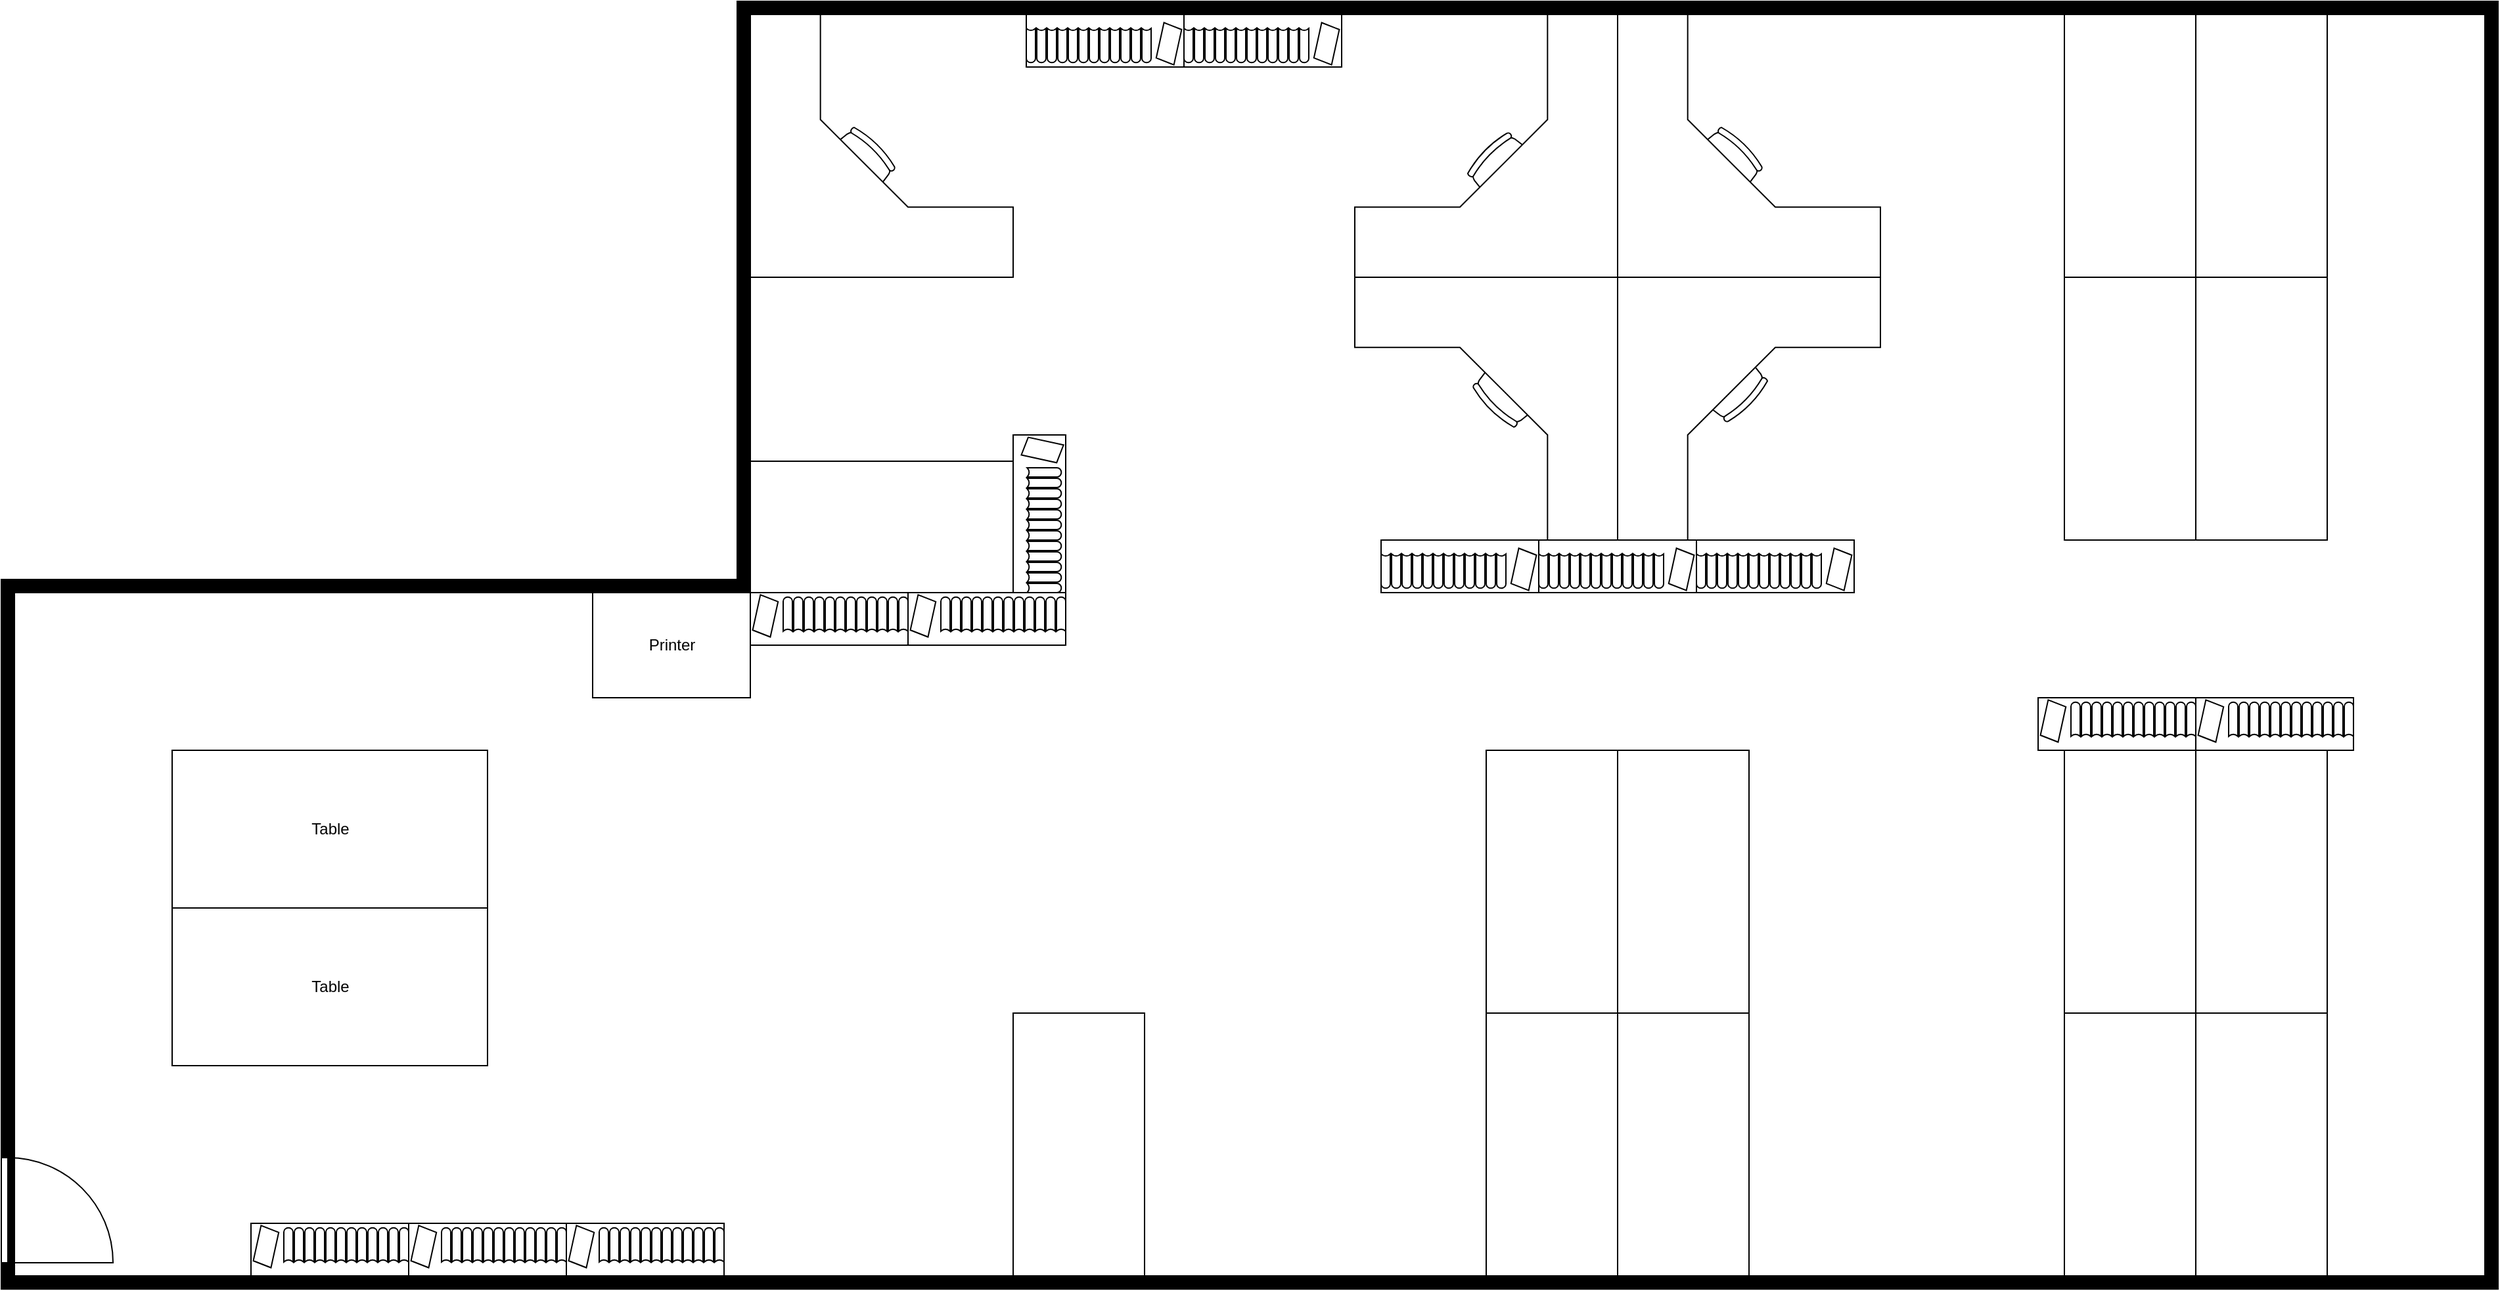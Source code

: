 <mxfile version="24.7.17">
  <diagram name="Page-1" id="38b20595-45e3-9b7f-d5ca-b57f44c5b66d">
    <mxGraphModel dx="2462" dy="936" grid="1" gridSize="10" guides="1" tooltips="1" connect="1" arrows="1" fold="1" page="1" pageScale="1" pageWidth="1100" pageHeight="850" background="none" math="0" shadow="0">
      <root>
        <mxCell id="0" />
        <mxCell id="1" parent="0" />
        <mxCell id="0RA5vAyCi1M80JIZ3hyP-1" value="" style="verticalLabelPosition=bottom;html=1;verticalAlign=top;align=center;shape=mxgraph.floorplan.wallU;fillColor=strokeColor;direction=south;" parent="1" vertex="1">
          <mxGeometry x="800" y="30" width="1330" height="980" as="geometry" />
        </mxCell>
        <mxCell id="0RA5vAyCi1M80JIZ3hyP-122" value="" style="verticalLabelPosition=bottom;html=1;verticalAlign=top;align=center;shape=mxgraph.floorplan.wallU;fillColor=strokeColor;direction=north;" parent="1" vertex="1">
          <mxGeometry x="230" y="470" width="570" height="540" as="geometry" />
        </mxCell>
        <mxCell id="2MODIx7R60a1VgAi5Oh5-1" value="" style="verticalLabelPosition=bottom;html=1;verticalAlign=top;align=center;shape=mxgraph.floorplan.doorLeft;aspect=fixed;direction=north;" parent="1" vertex="1">
          <mxGeometry x="230" y="910" width="85" height="80" as="geometry" />
        </mxCell>
        <mxCell id="pyvdmrVEofFzowaQO4cl-41" value="Printer" style="shape=rect;shadow=0;html=1;direction=east;" parent="1" vertex="1">
          <mxGeometry x="680" y="480" width="120" height="80" as="geometry" />
        </mxCell>
        <mxCell id="pyvdmrVEofFzowaQO4cl-47" value="" style="verticalLabelPosition=bottom;html=1;verticalAlign=top;align=center;shape=mxgraph.floorplan.wall;fillColor=strokeColor;direction=south;" parent="1" vertex="1">
          <mxGeometry x="790" y="30" width="10" height="440" as="geometry" />
        </mxCell>
        <mxCell id="mbd-0v33x5m3svm3QSZo-36" value="" style="shape=rect;shadow=0;html=1;direction=east;" vertex="1" parent="1">
          <mxGeometry x="800" y="380" width="200" height="100" as="geometry" />
        </mxCell>
        <mxCell id="mbd-0v33x5m3svm3QSZo-50" value="" style="verticalLabelPosition=bottom;html=1;verticalAlign=top;align=center;shape=mxgraph.floorplan.desk_corner;direction=north;" vertex="1" parent="1">
          <mxGeometry x="1460" y="40" width="200" height="200" as="geometry" />
        </mxCell>
        <mxCell id="mbd-0v33x5m3svm3QSZo-51" value="" style="verticalLabelPosition=bottom;html=1;verticalAlign=top;align=center;shape=mxgraph.floorplan.desk_corner;direction=west;" vertex="1" parent="1">
          <mxGeometry x="1260" y="40" width="200" height="200" as="geometry" />
        </mxCell>
        <mxCell id="mbd-0v33x5m3svm3QSZo-52" value="" style="verticalLabelPosition=bottom;html=1;verticalAlign=top;align=center;shape=mxgraph.floorplan.desk_corner;direction=south;" vertex="1" parent="1">
          <mxGeometry x="1260" y="240" width="200" height="200" as="geometry" />
        </mxCell>
        <mxCell id="mbd-0v33x5m3svm3QSZo-53" value="" style="shape=rect;shadow=0;html=1;direction=north;" vertex="1" parent="1">
          <mxGeometry x="1800" y="600" width="100" height="200" as="geometry" />
        </mxCell>
        <mxCell id="mbd-0v33x5m3svm3QSZo-54" value="" style="shape=rect;shadow=0;html=1;direction=south;" vertex="1" parent="1">
          <mxGeometry x="1900" y="40" width="100" height="200" as="geometry" />
        </mxCell>
        <mxCell id="mbd-0v33x5m3svm3QSZo-55" value="" style="shape=rect;shadow=0;html=1;direction=south;" vertex="1" parent="1">
          <mxGeometry x="1800" y="40" width="100" height="200" as="geometry" />
        </mxCell>
        <mxCell id="mbd-0v33x5m3svm3QSZo-60" value="" style="shape=rect;shadow=0;html=1;direction=south;" vertex="1" parent="1">
          <mxGeometry x="1800" y="240" width="100" height="200" as="geometry" />
        </mxCell>
        <mxCell id="mbd-0v33x5m3svm3QSZo-65" value="" style="shape=rect;shadow=0;html=1;direction=south;" vertex="1" parent="1">
          <mxGeometry x="1460" y="800" width="100" height="200" as="geometry" />
        </mxCell>
        <mxCell id="mbd-0v33x5m3svm3QSZo-66" value="" style="shape=rect;shadow=0;html=1;direction=south;" vertex="1" parent="1">
          <mxGeometry x="1460" y="600" width="100" height="200" as="geometry" />
        </mxCell>
        <mxCell id="mbd-0v33x5m3svm3QSZo-77" value="" style="shape=rect;shadow=0;html=1;direction=north;" vertex="1" parent="1">
          <mxGeometry x="1360" y="800" width="100" height="200" as="geometry" />
        </mxCell>
        <mxCell id="mbd-0v33x5m3svm3QSZo-83" value="" style="verticalLabelPosition=bottom;html=1;verticalAlign=top;align=center;shape=mxgraph.floorplan.desk_corner;direction=east;" vertex="1" parent="1">
          <mxGeometry x="1460" y="240" width="200" height="200" as="geometry" />
        </mxCell>
        <mxCell id="mbd-0v33x5m3svm3QSZo-84" value="" style="verticalLabelPosition=bottom;html=1;verticalAlign=top;align=center;shape=mxgraph.floorplan.desk_corner;direction=north;" vertex="1" parent="1">
          <mxGeometry x="800" y="40" width="200" height="200" as="geometry" />
        </mxCell>
        <mxCell id="mbd-0v33x5m3svm3QSZo-85" value="" style="shape=rect;shadow=0;html=1;direction=north;" vertex="1" parent="1">
          <mxGeometry x="1900" y="600" width="100" height="200" as="geometry" />
        </mxCell>
        <mxCell id="mbd-0v33x5m3svm3QSZo-86" value="" style="shape=rect;shadow=0;html=1;direction=south;" vertex="1" parent="1">
          <mxGeometry x="1900" y="800" width="100" height="200" as="geometry" />
        </mxCell>
        <mxCell id="mbd-0v33x5m3svm3QSZo-88" value="" style="shape=rect;shadow=0;html=1;direction=north;" vertex="1" parent="1">
          <mxGeometry x="1800" y="800" width="100" height="200" as="geometry" />
        </mxCell>
        <mxCell id="mbd-0v33x5m3svm3QSZo-89" value="" style="verticalLabelPosition=bottom;html=1;verticalAlign=top;align=center;shape=mxgraph.floorplan.bookcase;direction=west;" vertex="1" parent="1">
          <mxGeometry x="800" y="480" width="120" height="40" as="geometry" />
        </mxCell>
        <mxCell id="mbd-0v33x5m3svm3QSZo-96" value="Table" style="shape=rect;shadow=0;html=1;direction=west;" vertex="1" parent="1">
          <mxGeometry x="360" y="600" width="240" height="120" as="geometry" />
        </mxCell>
        <mxCell id="mbd-0v33x5m3svm3QSZo-97" value="Table" style="shape=rect;shadow=0;html=1;direction=west;" vertex="1" parent="1">
          <mxGeometry x="360" y="720" width="240" height="120" as="geometry" />
        </mxCell>
        <mxCell id="mbd-0v33x5m3svm3QSZo-98" value="" style="shape=rect;shadow=0;html=1;direction=south;" vertex="1" parent="1">
          <mxGeometry x="1360" y="600" width="100" height="200" as="geometry" />
        </mxCell>
        <mxCell id="mbd-0v33x5m3svm3QSZo-99" value="" style="shape=rect;shadow=0;html=1;direction=south;" vertex="1" parent="1">
          <mxGeometry x="1900" y="240" width="100" height="200" as="geometry" />
        </mxCell>
        <mxCell id="mbd-0v33x5m3svm3QSZo-100" value="" style="shape=rect;shadow=0;html=1;direction=north;" vertex="1" parent="1">
          <mxGeometry x="1000" y="800" width="100" height="200" as="geometry" />
        </mxCell>
        <mxCell id="mbd-0v33x5m3svm3QSZo-108" value="" style="verticalLabelPosition=bottom;html=1;verticalAlign=top;align=center;shape=mxgraph.floorplan.bookcase;direction=west;" vertex="1" parent="1">
          <mxGeometry x="420" y="960" width="120" height="40" as="geometry" />
        </mxCell>
        <mxCell id="mbd-0v33x5m3svm3QSZo-109" value="" style="verticalLabelPosition=bottom;html=1;verticalAlign=top;align=center;shape=mxgraph.floorplan.bookcase;direction=west;" vertex="1" parent="1">
          <mxGeometry x="660" y="960" width="120" height="40" as="geometry" />
        </mxCell>
        <mxCell id="mbd-0v33x5m3svm3QSZo-111" value="" style="verticalLabelPosition=bottom;html=1;verticalAlign=top;align=center;shape=mxgraph.floorplan.bookcase;direction=west;" vertex="1" parent="1">
          <mxGeometry x="920" y="480" width="120" height="40" as="geometry" />
        </mxCell>
        <mxCell id="mbd-0v33x5m3svm3QSZo-112" value="" style="verticalLabelPosition=bottom;html=1;verticalAlign=top;align=center;shape=mxgraph.floorplan.bookcase;direction=east;" vertex="1" parent="1">
          <mxGeometry x="1400" y="440" width="120" height="40" as="geometry" />
        </mxCell>
        <mxCell id="mbd-0v33x5m3svm3QSZo-113" value="" style="verticalLabelPosition=bottom;html=1;verticalAlign=top;align=center;shape=mxgraph.floorplan.bookcase;direction=east;" vertex="1" parent="1">
          <mxGeometry x="1280" y="440" width="120" height="40" as="geometry" />
        </mxCell>
        <mxCell id="mbd-0v33x5m3svm3QSZo-114" value="" style="verticalLabelPosition=bottom;html=1;verticalAlign=top;align=center;shape=mxgraph.floorplan.bookcase;direction=east;" vertex="1" parent="1">
          <mxGeometry x="1520" y="440" width="120" height="40" as="geometry" />
        </mxCell>
        <mxCell id="mbd-0v33x5m3svm3QSZo-115" value="" style="verticalLabelPosition=bottom;html=1;verticalAlign=top;align=center;shape=mxgraph.floorplan.bookcase;direction=west;" vertex="1" parent="1">
          <mxGeometry x="1780" y="560" width="120" height="40" as="geometry" />
        </mxCell>
        <mxCell id="mbd-0v33x5m3svm3QSZo-116" value="" style="verticalLabelPosition=bottom;html=1;verticalAlign=top;align=center;shape=mxgraph.floorplan.bookcase;direction=west;" vertex="1" parent="1">
          <mxGeometry x="1900" y="560" width="120" height="40" as="geometry" />
        </mxCell>
        <mxCell id="mbd-0v33x5m3svm3QSZo-117" value="" style="verticalLabelPosition=bottom;html=1;verticalAlign=top;align=center;shape=mxgraph.floorplan.bookcase;direction=west;" vertex="1" parent="1">
          <mxGeometry x="540" y="960" width="120" height="40" as="geometry" />
        </mxCell>
        <mxCell id="mbd-0v33x5m3svm3QSZo-118" value="" style="verticalLabelPosition=bottom;html=1;verticalAlign=top;align=center;shape=mxgraph.floorplan.bookcase;direction=north;" vertex="1" parent="1">
          <mxGeometry x="1000" y="360" width="40" height="120" as="geometry" />
        </mxCell>
        <mxCell id="mbd-0v33x5m3svm3QSZo-119" value="" style="verticalLabelPosition=bottom;html=1;verticalAlign=top;align=center;shape=mxgraph.floorplan.bookcase;direction=east;" vertex="1" parent="1">
          <mxGeometry x="1010" y="40" width="120" height="40" as="geometry" />
        </mxCell>
        <mxCell id="mbd-0v33x5m3svm3QSZo-120" value="" style="verticalLabelPosition=bottom;html=1;verticalAlign=top;align=center;shape=mxgraph.floorplan.bookcase;direction=east;" vertex="1" parent="1">
          <mxGeometry x="1130" y="40" width="120" height="40" as="geometry" />
        </mxCell>
      </root>
    </mxGraphModel>
  </diagram>
</mxfile>
